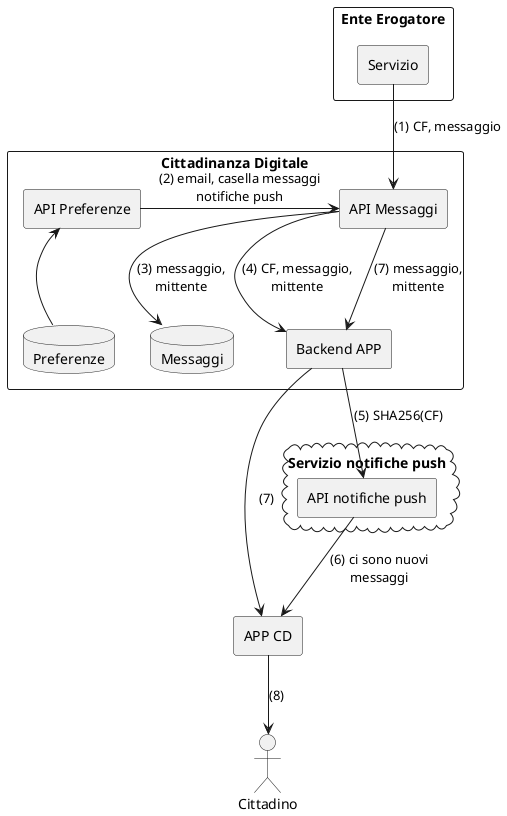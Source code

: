 @startuml

:Cittadino: as cittadino

agent "APP CD" as app

rectangle "Ente Erogatore" {
  agent "Servizio" as ente
}

rectangle "Cittadinanza Digitale" {
  agent "API Messaggi" as apimessaggi
  database "Messaggi" as dbmessaggi
  agent "API Preferenze" as apipreferenze
  database "Preferenze" as dbpreferenze
  agent "Backend APP" as backend
}

cloud "Servizio notifiche push" {
  agent "API notifiche push" as apinotifiche
}

ente -down-> apimessaggi : (1) CF, messaggio

dbpreferenze -up-> apipreferenze
apipreferenze -> apimessaggi : (2) email, casella messaggi\nnotifiche push

apimessaggi -down-> dbmessaggi : (3) messaggio,\nmittente

apimessaggi --> backend : (4) CF, messaggio,\nmittente

backend -down-> apinotifiche : "(5) SHA256(CF)"

apinotifiche -down-> app : "(6) ci sono nuovi\nmessaggi"

backend -> app : "(7)  "

apimessaggi -> backend : "(7) messaggio,\nmittente"

app -down-> cittadino : "(8)"

@enduml
